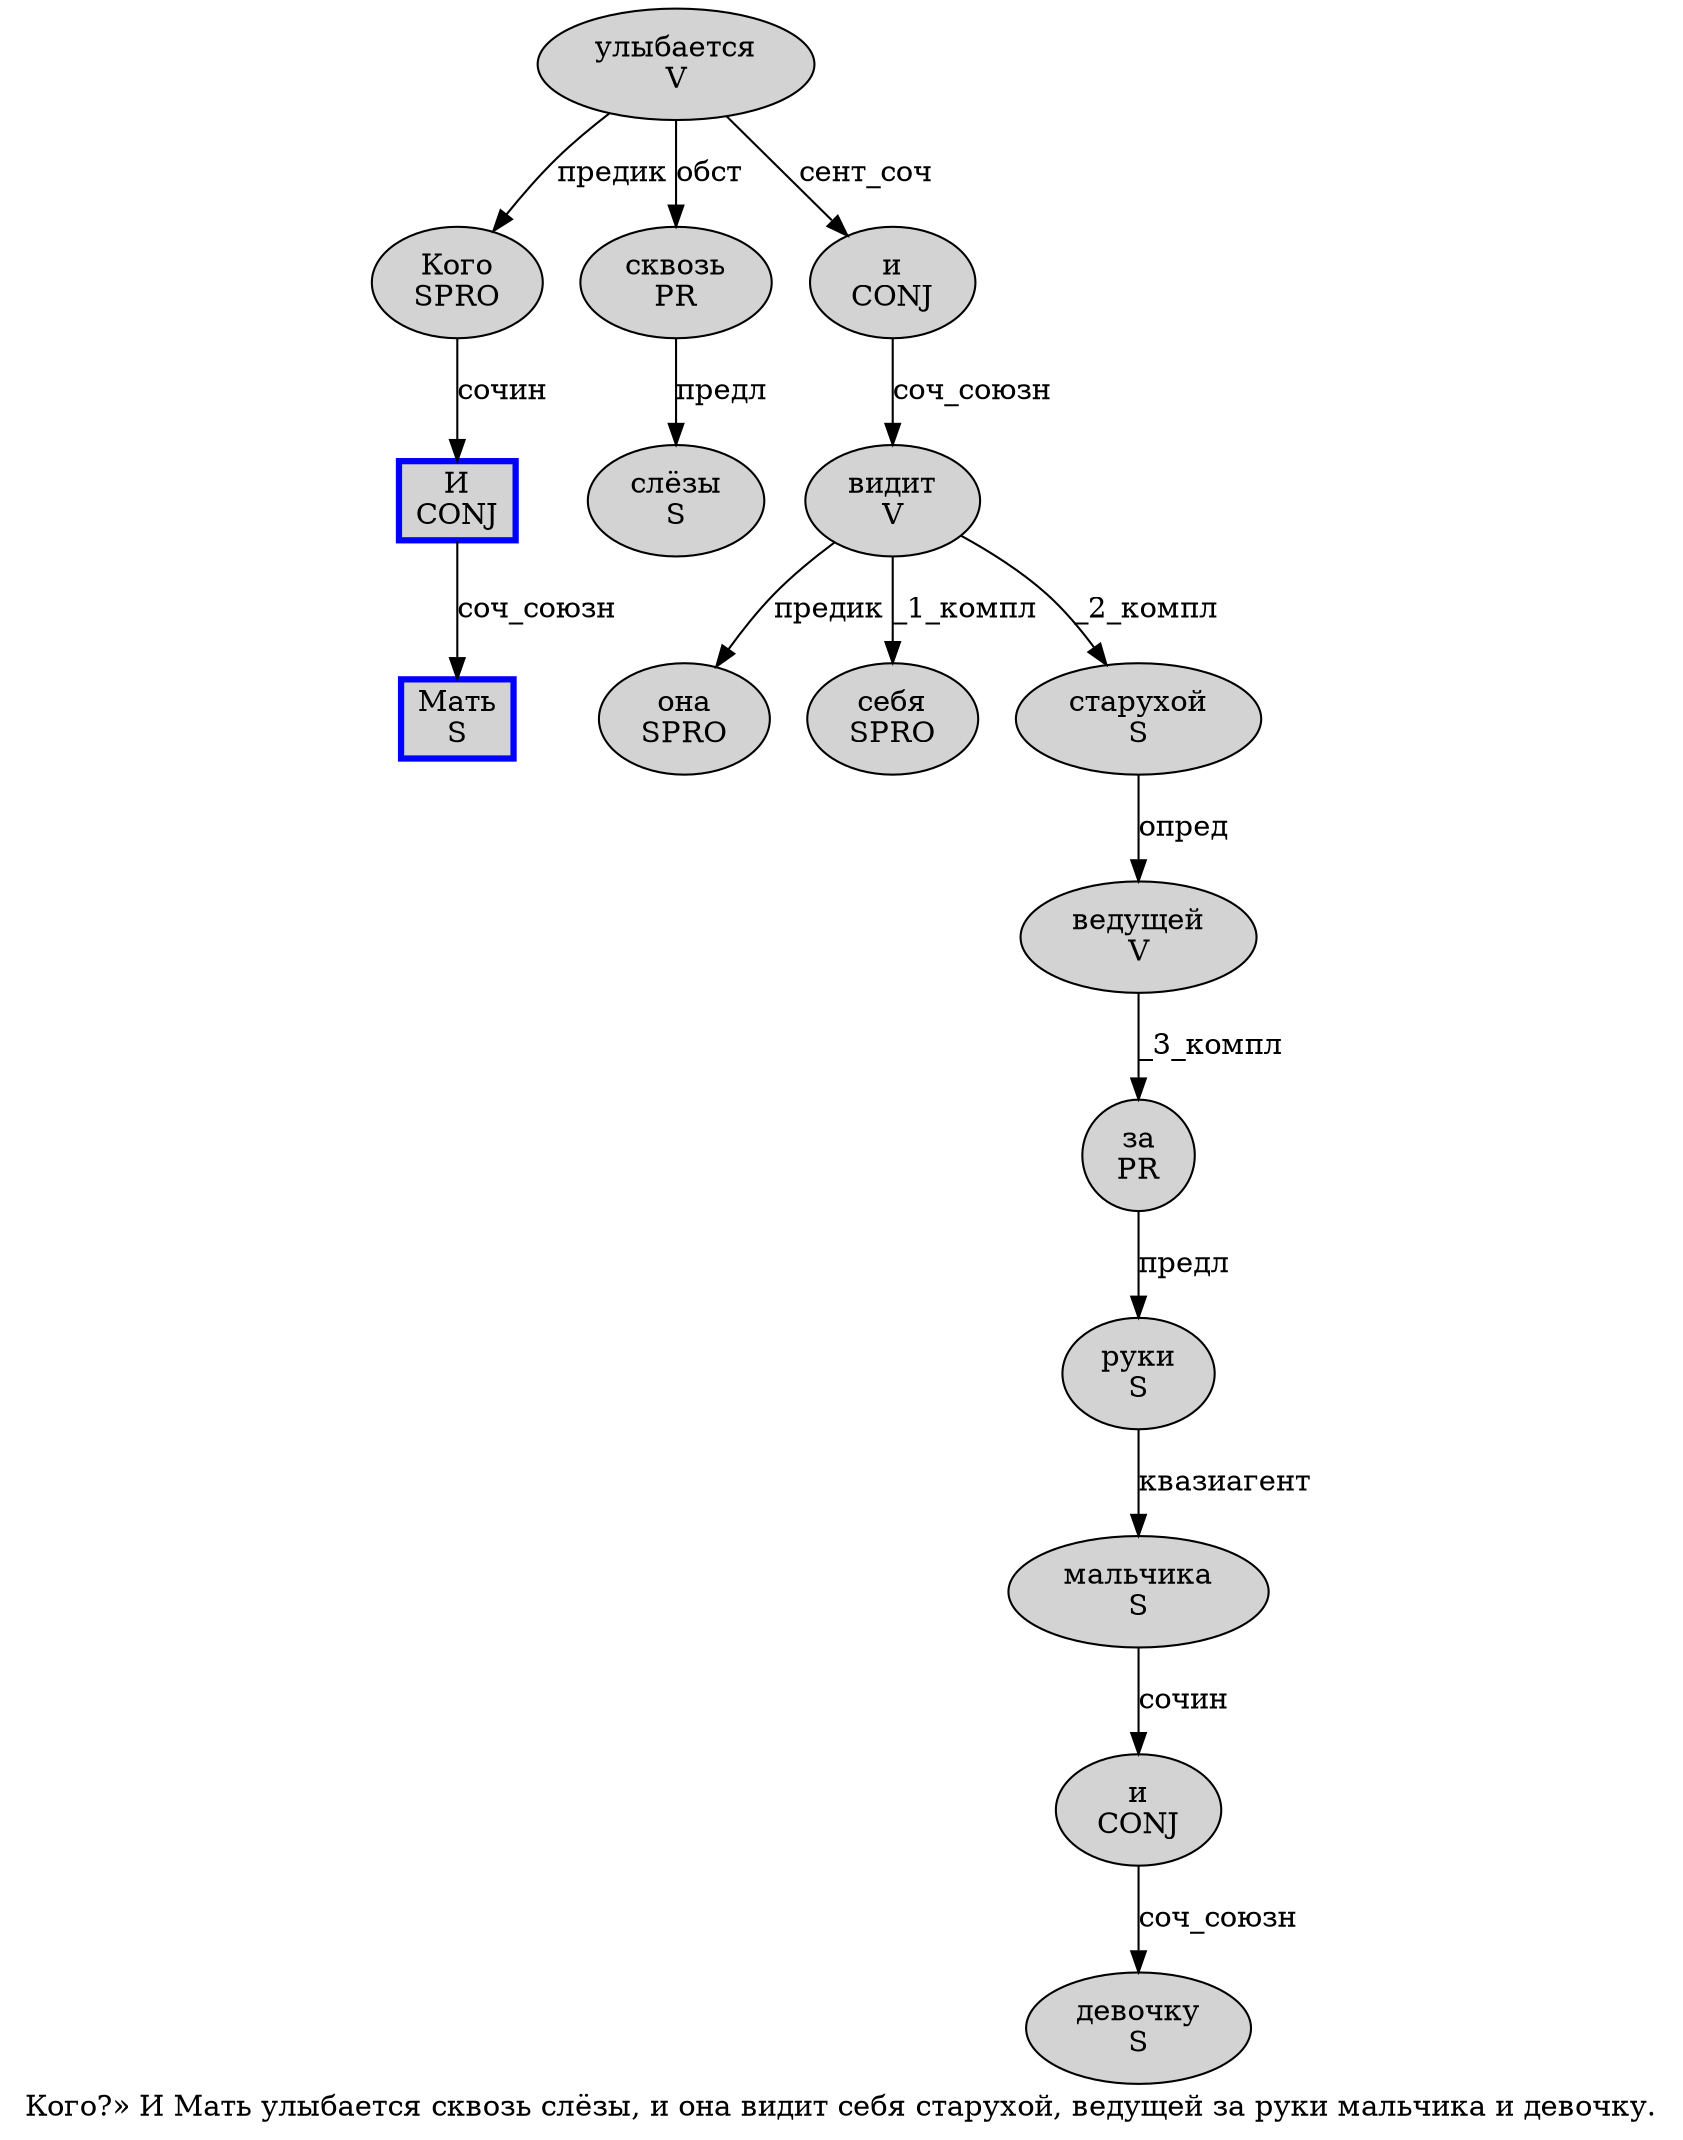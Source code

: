 digraph SENTENCE_2011 {
	graph [label="Кого?» И Мать улыбается сквозь слёзы, и она видит себя старухой, ведущей за руки мальчика и девочку."]
	node [style=filled]
		0 [label="Кого
SPRO" color="" fillcolor=lightgray penwidth=1 shape=ellipse]
		3 [label="И
CONJ" color=blue fillcolor=lightgray penwidth=3 shape=box]
		4 [label="Мать
S" color=blue fillcolor=lightgray penwidth=3 shape=box]
		5 [label="улыбается
V" color="" fillcolor=lightgray penwidth=1 shape=ellipse]
		6 [label="сквозь
PR" color="" fillcolor=lightgray penwidth=1 shape=ellipse]
		7 [label="слёзы
S" color="" fillcolor=lightgray penwidth=1 shape=ellipse]
		9 [label="и
CONJ" color="" fillcolor=lightgray penwidth=1 shape=ellipse]
		10 [label="она
SPRO" color="" fillcolor=lightgray penwidth=1 shape=ellipse]
		11 [label="видит
V" color="" fillcolor=lightgray penwidth=1 shape=ellipse]
		12 [label="себя
SPRO" color="" fillcolor=lightgray penwidth=1 shape=ellipse]
		13 [label="старухой
S" color="" fillcolor=lightgray penwidth=1 shape=ellipse]
		15 [label="ведущей
V" color="" fillcolor=lightgray penwidth=1 shape=ellipse]
		16 [label="за
PR" color="" fillcolor=lightgray penwidth=1 shape=ellipse]
		17 [label="руки
S" color="" fillcolor=lightgray penwidth=1 shape=ellipse]
		18 [label="мальчика
S" color="" fillcolor=lightgray penwidth=1 shape=ellipse]
		19 [label="и
CONJ" color="" fillcolor=lightgray penwidth=1 shape=ellipse]
		20 [label="девочку
S" color="" fillcolor=lightgray penwidth=1 shape=ellipse]
			0 -> 3 [label="сочин"]
			9 -> 11 [label="соч_союзн"]
			3 -> 4 [label="соч_союзн"]
			11 -> 10 [label="предик"]
			11 -> 12 [label="_1_компл"]
			11 -> 13 [label="_2_компл"]
			6 -> 7 [label="предл"]
			17 -> 18 [label="квазиагент"]
			5 -> 0 [label="предик"]
			5 -> 6 [label="обст"]
			5 -> 9 [label="сент_соч"]
			16 -> 17 [label="предл"]
			15 -> 16 [label="_3_компл"]
			13 -> 15 [label="опред"]
			18 -> 19 [label="сочин"]
			19 -> 20 [label="соч_союзн"]
}